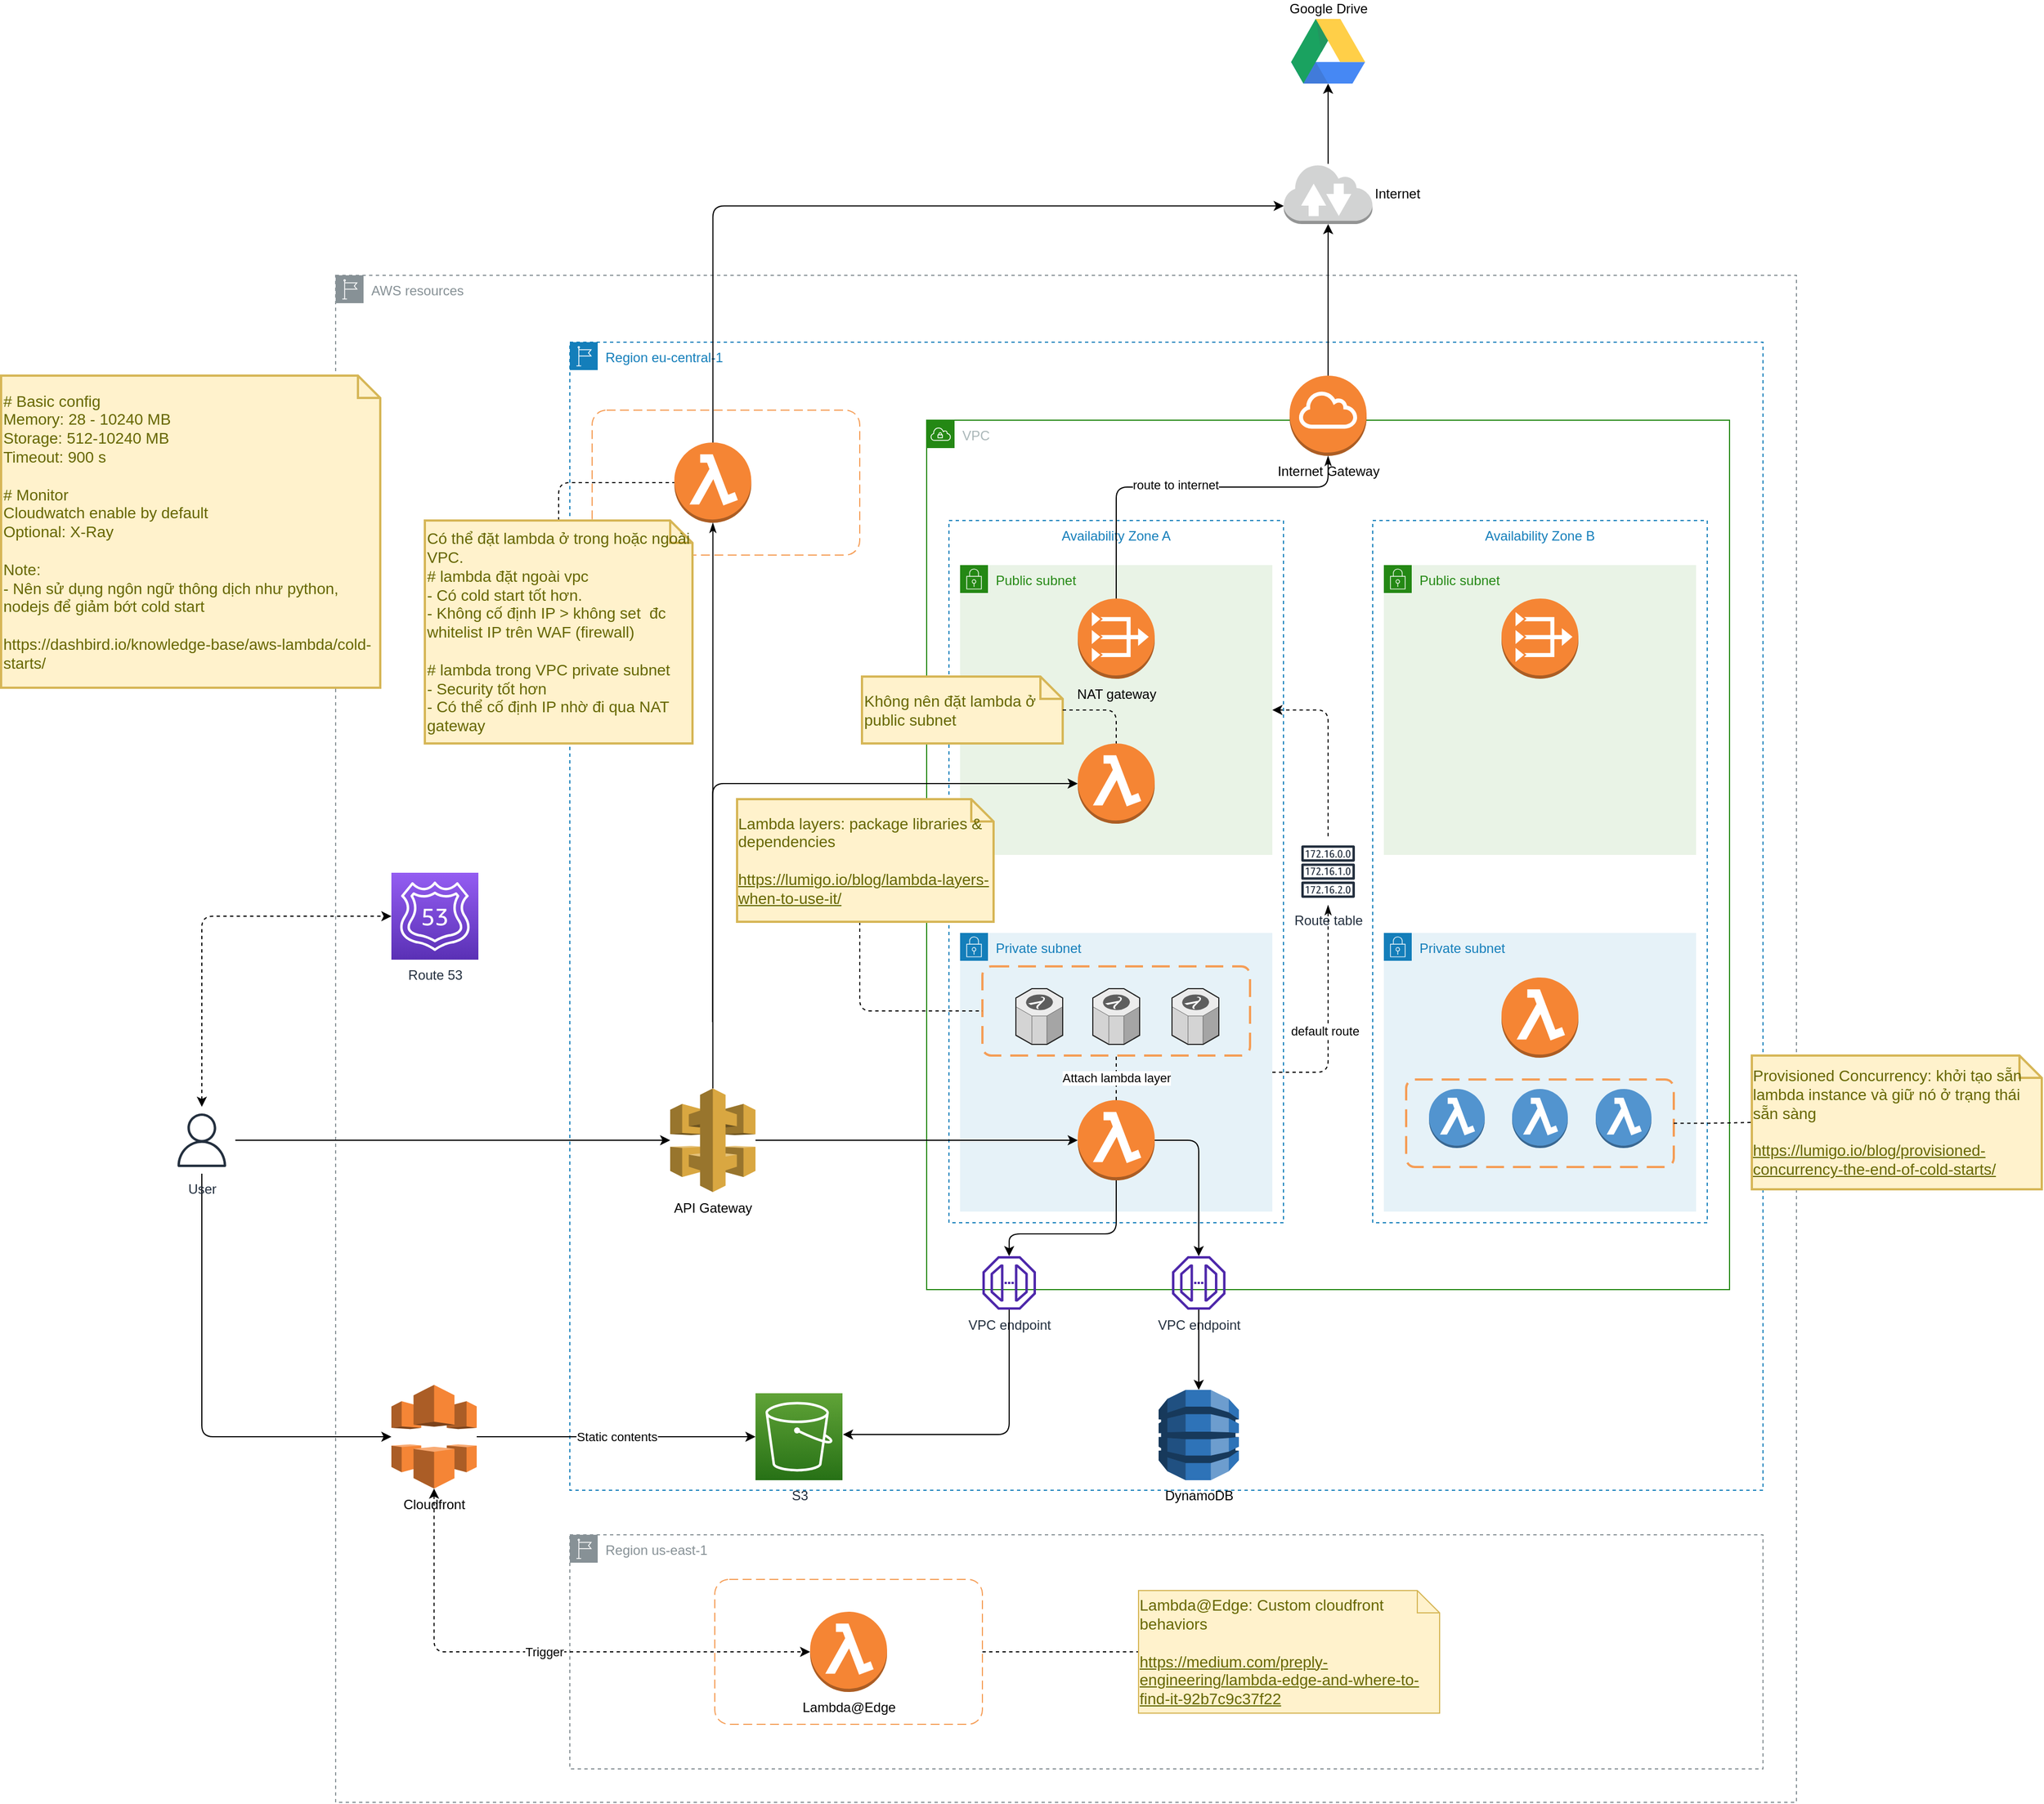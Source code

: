 <mxfile version="17.4.5" type="device"><diagram id="kgpKYQtTHZ0yAKxKKP6v" name="Page-1"><mxGraphModel dx="1630" dy="2204" grid="1" gridSize="10" guides="1" tooltips="1" connect="1" arrows="1" fold="1" page="1" pageScale="1" pageWidth="850" pageHeight="1100" background="none" math="0" shadow="0"><root><mxCell id="0"/><mxCell id="1" parent="0"/><mxCell id="_3jlQedRrcuWUBgATbfR-269" value="AWS resources" style="sketch=0;outlineConnect=0;gradientColor=none;html=1;whiteSpace=wrap;fontSize=12;fontStyle=0;shape=mxgraph.aws4.group;grIcon=mxgraph.aws4.group_region;strokeColor=#879196;fillColor=none;verticalAlign=top;align=left;spacingLeft=30;fontColor=#879196;dashed=1;" parent="1" vertex="1"><mxGeometry x="-410" y="-210" width="1310" height="1370" as="geometry"/></mxCell><mxCell id="_3jlQedRrcuWUBgATbfR-1" value="Region eu-central-1" style="points=[[0,0],[0.25,0],[0.5,0],[0.75,0],[1,0],[1,0.25],[1,0.5],[1,0.75],[1,1],[0.75,1],[0.5,1],[0.25,1],[0,1],[0,0.75],[0,0.5],[0,0.25]];outlineConnect=0;gradientColor=none;html=1;whiteSpace=wrap;fontSize=12;fontStyle=0;container=1;pointerEvents=0;collapsible=0;recursiveResize=0;shape=mxgraph.aws4.group;grIcon=mxgraph.aws4.group_region;strokeColor=#147EBA;fillColor=none;verticalAlign=top;align=left;spacingLeft=30;fontColor=#147EBA;dashed=1;strokeWidth=1;" parent="1" vertex="1"><mxGeometry x="-200" y="-150" width="1070" height="1030" as="geometry"/></mxCell><mxCell id="_3jlQedRrcuWUBgATbfR-2" value="VPC" style="points=[[0,0],[0.25,0],[0.5,0],[0.75,0],[1,0],[1,0.25],[1,0.5],[1,0.75],[1,1],[0.75,1],[0.5,1],[0.25,1],[0,1],[0,0.75],[0,0.5],[0,0.25]];outlineConnect=0;gradientColor=none;html=1;whiteSpace=wrap;fontSize=12;fontStyle=0;container=1;pointerEvents=0;collapsible=0;recursiveResize=0;shape=mxgraph.aws4.group;grIcon=mxgraph.aws4.group_vpc;strokeColor=#248814;fillColor=none;verticalAlign=top;align=left;spacingLeft=30;fontColor=#AAB7B8;dashed=0;strokeWidth=1;" parent="_3jlQedRrcuWUBgATbfR-1" vertex="1"><mxGeometry x="320" y="70" width="720" height="780" as="geometry"/></mxCell><mxCell id="_3jlQedRrcuWUBgATbfR-11" value="Availability Zone A" style="fillColor=none;strokeColor=#147EBA;dashed=1;verticalAlign=top;fontStyle=0;fontColor=#147EBA;strokeWidth=1;" parent="_3jlQedRrcuWUBgATbfR-2" vertex="1"><mxGeometry x="20" y="90" width="300" height="630" as="geometry"/></mxCell><mxCell id="_3jlQedRrcuWUBgATbfR-9" value="Private subnet" style="points=[[0,0],[0.25,0],[0.5,0],[0.75,0],[1,0],[1,0.25],[1,0.5],[1,0.75],[1,1],[0.75,1],[0.5,1],[0.25,1],[0,1],[0,0.75],[0,0.5],[0,0.25]];outlineConnect=0;gradientColor=none;html=1;whiteSpace=wrap;fontSize=12;fontStyle=0;container=1;pointerEvents=0;collapsible=0;recursiveResize=0;shape=mxgraph.aws4.group;grIcon=mxgraph.aws4.group_security_group;grStroke=0;strokeColor=#147EBA;fillColor=#E6F2F8;verticalAlign=top;align=left;spacingLeft=30;fontColor=#147EBA;dashed=0;strokeWidth=2;" parent="_3jlQedRrcuWUBgATbfR-2" vertex="1"><mxGeometry x="30" y="460" width="280" height="250" as="geometry"/></mxCell><mxCell id="_3jlQedRrcuWUBgATbfR-116" value="" style="verticalLabelPosition=bottom;html=1;verticalAlign=top;strokeWidth=1;align=center;outlineConnect=0;dashed=0;outlineConnect=0;shape=mxgraph.aws3d.lambda;fillColor=#ECECEC;strokeColor=#5E5E5E;aspect=fixed;" parent="_3jlQedRrcuWUBgATbfR-9" vertex="1"><mxGeometry x="50" y="50" width="42.01" height="50" as="geometry"/></mxCell><mxCell id="_3jlQedRrcuWUBgATbfR-151" value="" style="verticalLabelPosition=bottom;html=1;verticalAlign=top;strokeWidth=1;align=center;outlineConnect=0;dashed=0;outlineConnect=0;shape=mxgraph.aws3d.lambda;fillColor=#ECECEC;strokeColor=#5E5E5E;aspect=fixed;" parent="_3jlQedRrcuWUBgATbfR-9" vertex="1"><mxGeometry x="119" y="50" width="42.01" height="50" as="geometry"/></mxCell><mxCell id="_3jlQedRrcuWUBgATbfR-153" value="" style="verticalLabelPosition=bottom;html=1;verticalAlign=top;strokeWidth=1;align=center;outlineConnect=0;dashed=0;outlineConnect=0;shape=mxgraph.aws3d.lambda;fillColor=#ECECEC;strokeColor=#5E5E5E;aspect=fixed;" parent="_3jlQedRrcuWUBgATbfR-9" vertex="1"><mxGeometry x="190" y="50" width="42.01" height="50" as="geometry"/></mxCell><mxCell id="_3jlQedRrcuWUBgATbfR-107" style="edgeStyle=orthogonalEdgeStyle;rounded=1;sketch=0;orthogonalLoop=1;jettySize=auto;html=1;shadow=0;startArrow=none;startFill=0;endArrow=classicThin;endFill=1;strokeColor=default;elbow=vertical;dashed=1;" parent="_3jlQedRrcuWUBgATbfR-2" source="_3jlQedRrcuWUBgATbfR-9" target="_3jlQedRrcuWUBgATbfR-106" edge="1"><mxGeometry relative="1" as="geometry"/></mxCell><mxCell id="_3jlQedRrcuWUBgATbfR-111" value="default route" style="edgeLabel;html=1;align=center;verticalAlign=middle;resizable=0;points=[];" parent="_3jlQedRrcuWUBgATbfR-107" vertex="1" connectable="0"><mxGeometry x="-0.128" y="3" relative="1" as="geometry"><mxPoint as="offset"/></mxGeometry></mxCell><mxCell id="_3jlQedRrcuWUBgATbfR-112" style="edgeStyle=orthogonalEdgeStyle;rounded=1;sketch=0;orthogonalLoop=1;jettySize=auto;html=1;shadow=0;startArrow=classic;startFill=1;endArrow=none;endFill=0;strokeColor=default;elbow=vertical;dashed=1;" parent="_3jlQedRrcuWUBgATbfR-2" source="_3jlQedRrcuWUBgATbfR-10" target="_3jlQedRrcuWUBgATbfR-106" edge="1"><mxGeometry relative="1" as="geometry"><Array as="points"><mxPoint x="360" y="260"/></Array></mxGeometry></mxCell><mxCell id="_3jlQedRrcuWUBgATbfR-10" value="Public subnet" style="points=[[0,0],[0.25,0],[0.5,0],[0.75,0],[1,0],[1,0.25],[1,0.5],[1,0.75],[1,1],[0.75,1],[0.5,1],[0.25,1],[0,1],[0,0.75],[0,0.5],[0,0.25]];outlineConnect=0;gradientColor=none;html=1;whiteSpace=wrap;fontSize=12;fontStyle=0;container=1;pointerEvents=0;collapsible=0;recursiveResize=0;shape=mxgraph.aws4.group;grIcon=mxgraph.aws4.group_security_group;grStroke=0;strokeColor=#248814;fillColor=#E9F3E6;verticalAlign=top;align=left;spacingLeft=30;fontColor=#248814;dashed=0;strokeWidth=2;" parent="_3jlQedRrcuWUBgATbfR-2" vertex="1"><mxGeometry x="30" y="130" width="280" height="260" as="geometry"/></mxCell><mxCell id="_3jlQedRrcuWUBgATbfR-15" value="NAT gateway" style="outlineConnect=0;dashed=0;verticalLabelPosition=bottom;verticalAlign=top;align=center;html=1;shape=mxgraph.aws3.vpc_nat_gateway;fillColor=#F58534;gradientColor=none;strokeWidth=2;" parent="_3jlQedRrcuWUBgATbfR-10" vertex="1"><mxGeometry x="105.5" y="30" width="69" height="72" as="geometry"/></mxCell><mxCell id="_3jlQedRrcuWUBgATbfR-271" value="&lt;div&gt;Không nên đặt lambda ở public subnet&lt;/div&gt;" style="shape=note;strokeWidth=2;fontSize=14;size=20;whiteSpace=wrap;html=1;fillColor=#fff2cc;strokeColor=#d6b656;fontColor=#666600;align=left;" parent="_3jlQedRrcuWUBgATbfR-10" vertex="1"><mxGeometry x="-87.99" y="100" width="180" height="60" as="geometry"/></mxCell><mxCell id="_3jlQedRrcuWUBgATbfR-20" value="Availability Zone B" style="fillColor=none;strokeColor=#147EBA;dashed=1;verticalAlign=top;fontStyle=0;fontColor=#147EBA;strokeWidth=1;" parent="_3jlQedRrcuWUBgATbfR-2" vertex="1"><mxGeometry x="400" y="90" width="300" height="630" as="geometry"/></mxCell><mxCell id="_3jlQedRrcuWUBgATbfR-21" value="Private subnet" style="points=[[0,0],[0.25,0],[0.5,0],[0.75,0],[1,0],[1,0.25],[1,0.5],[1,0.75],[1,1],[0.75,1],[0.5,1],[0.25,1],[0,1],[0,0.75],[0,0.5],[0,0.25]];outlineConnect=0;gradientColor=none;html=1;whiteSpace=wrap;fontSize=12;fontStyle=0;container=1;pointerEvents=0;collapsible=0;recursiveResize=0;shape=mxgraph.aws4.group;grIcon=mxgraph.aws4.group_security_group;grStroke=0;strokeColor=#147EBA;fillColor=#E6F2F8;verticalAlign=top;align=left;spacingLeft=30;fontColor=#147EBA;dashed=0;strokeWidth=2;" parent="_3jlQedRrcuWUBgATbfR-2" vertex="1"><mxGeometry x="410" y="460" width="280" height="250" as="geometry"/></mxCell><mxCell id="_3jlQedRrcuWUBgATbfR-66" value="" style="rounded=1;arcSize=10;dashed=1;strokeColor=#F59D56;fillColor=none;gradientColor=none;dashPattern=8 4;strokeWidth=2;labelPosition=center;verticalLabelPosition=bottom;align=center;verticalAlign=top;" parent="_3jlQedRrcuWUBgATbfR-21" vertex="1"><mxGeometry x="20" y="131.5" width="240" height="78.5" as="geometry"/></mxCell><mxCell id="_3jlQedRrcuWUBgATbfR-47" value="" style="outlineConnect=0;dashed=0;verticalLabelPosition=bottom;verticalAlign=top;align=center;html=1;shape=mxgraph.aws3.lambda_function;fillColor=#5294CF;gradientColor=none;strokeWidth=2;" parent="_3jlQedRrcuWUBgATbfR-21" vertex="1"><mxGeometry x="40.5" y="140" width="50" height="53" as="geometry"/></mxCell><mxCell id="_3jlQedRrcuWUBgATbfR-46" value="" style="outlineConnect=0;dashed=0;verticalLabelPosition=bottom;verticalAlign=top;align=center;html=1;shape=mxgraph.aws3.lambda_function;fillColor=#5294CF;gradientColor=none;strokeWidth=2;" parent="_3jlQedRrcuWUBgATbfR-21" vertex="1"><mxGeometry x="115" y="140" width="50" height="53" as="geometry"/></mxCell><mxCell id="_3jlQedRrcuWUBgATbfR-30" value="" style="outlineConnect=0;dashed=0;verticalLabelPosition=bottom;verticalAlign=top;align=center;html=1;shape=mxgraph.aws3.lambda_function;fillColor=#F58534;gradientColor=none;strokeWidth=2;" parent="_3jlQedRrcuWUBgATbfR-21" vertex="1"><mxGeometry x="105.5" y="40" width="69" height="72" as="geometry"/></mxCell><mxCell id="_3jlQedRrcuWUBgATbfR-22" value="Public subnet" style="points=[[0,0],[0.25,0],[0.5,0],[0.75,0],[1,0],[1,0.25],[1,0.5],[1,0.75],[1,1],[0.75,1],[0.5,1],[0.25,1],[0,1],[0,0.75],[0,0.5],[0,0.25]];outlineConnect=0;gradientColor=none;html=1;whiteSpace=wrap;fontSize=12;fontStyle=0;container=1;pointerEvents=0;collapsible=0;recursiveResize=0;shape=mxgraph.aws4.group;grIcon=mxgraph.aws4.group_security_group;grStroke=0;strokeColor=#248814;fillColor=#E9F3E6;verticalAlign=top;align=left;spacingLeft=30;fontColor=#248814;dashed=0;strokeWidth=2;" parent="_3jlQedRrcuWUBgATbfR-2" vertex="1"><mxGeometry x="410" y="130" width="280" height="260" as="geometry"/></mxCell><mxCell id="_3jlQedRrcuWUBgATbfR-23" value="" style="outlineConnect=0;dashed=0;verticalLabelPosition=bottom;verticalAlign=top;align=center;html=1;shape=mxgraph.aws3.vpc_nat_gateway;fillColor=#F58534;gradientColor=none;strokeWidth=2;" parent="_3jlQedRrcuWUBgATbfR-22" vertex="1"><mxGeometry x="105.5" y="30" width="69" height="72" as="geometry"/></mxCell><mxCell id="_3jlQedRrcuWUBgATbfR-48" value="" style="outlineConnect=0;dashed=0;verticalLabelPosition=bottom;verticalAlign=top;align=center;html=1;shape=mxgraph.aws3.lambda_function;fillColor=#5294CF;gradientColor=none;strokeWidth=2;" parent="_3jlQedRrcuWUBgATbfR-2" vertex="1"><mxGeometry x="600" y="600" width="50" height="53" as="geometry"/></mxCell><mxCell id="_3jlQedRrcuWUBgATbfR-62" value="" style="outlineConnect=0;dashed=0;verticalLabelPosition=bottom;verticalAlign=top;align=center;html=1;shape=mxgraph.aws3.lambda_function;fillColor=#F58534;gradientColor=none;strokeWidth=2;" parent="_3jlQedRrcuWUBgATbfR-2" vertex="1"><mxGeometry x="135.5" y="290" width="69" height="72" as="geometry"/></mxCell><mxCell id="_3jlQedRrcuWUBgATbfR-106" value="Route table" style="sketch=0;outlineConnect=0;fontColor=#232F3E;gradientColor=none;strokeColor=#232F3E;fillColor=#ffffff;dashed=0;verticalLabelPosition=bottom;verticalAlign=top;align=center;html=1;fontSize=12;fontStyle=0;aspect=fixed;shape=mxgraph.aws4.resourceIcon;resIcon=mxgraph.aws4.route_table;" parent="_3jlQedRrcuWUBgATbfR-2" vertex="1"><mxGeometry x="330" y="375" width="60" height="60" as="geometry"/></mxCell><mxCell id="_3jlQedRrcuWUBgATbfR-158" value="VPC endpoint" style="sketch=0;outlineConnect=0;fontColor=#232F3E;gradientColor=none;fillColor=#4D27AA;strokeColor=none;dashed=0;verticalLabelPosition=bottom;verticalAlign=top;align=center;html=1;fontSize=12;fontStyle=0;aspect=fixed;pointerEvents=1;shape=mxgraph.aws4.endpoint;" parent="_3jlQedRrcuWUBgATbfR-2" vertex="1"><mxGeometry x="50" y="750" width="48" height="48" as="geometry"/></mxCell><mxCell id="_3jlQedRrcuWUBgATbfR-201" value="VPC endpoint" style="sketch=0;outlineConnect=0;fontColor=#232F3E;gradientColor=none;fillColor=#4D27AA;strokeColor=none;dashed=0;verticalLabelPosition=bottom;verticalAlign=top;align=center;html=1;fontSize=12;fontStyle=0;aspect=fixed;pointerEvents=1;shape=mxgraph.aws4.endpoint;" parent="_3jlQedRrcuWUBgATbfR-2" vertex="1"><mxGeometry x="220" y="750" width="48" height="48" as="geometry"/></mxCell><mxCell id="_3jlQedRrcuWUBgATbfR-205" style="edgeStyle=orthogonalEdgeStyle;rounded=1;sketch=0;orthogonalLoop=1;jettySize=auto;html=1;shadow=0;startArrow=none;startFill=0;endArrow=classic;endFill=1;strokeColor=default;elbow=vertical;" parent="_3jlQedRrcuWUBgATbfR-2" source="_3jlQedRrcuWUBgATbfR-24" target="_3jlQedRrcuWUBgATbfR-158" edge="1"><mxGeometry relative="1" as="geometry"><Array as="points"><mxPoint x="170" y="730"/><mxPoint x="74" y="730"/></Array></mxGeometry></mxCell><mxCell id="_3jlQedRrcuWUBgATbfR-206" style="edgeStyle=orthogonalEdgeStyle;rounded=1;sketch=0;orthogonalLoop=1;jettySize=auto;html=1;shadow=0;startArrow=none;startFill=0;endArrow=classic;endFill=1;strokeColor=default;elbow=vertical;" parent="_3jlQedRrcuWUBgATbfR-2" source="_3jlQedRrcuWUBgATbfR-24" target="_3jlQedRrcuWUBgATbfR-201" edge="1"><mxGeometry relative="1" as="geometry"/></mxCell><mxCell id="_3jlQedRrcuWUBgATbfR-207" value="Attach lambda layer" style="edgeStyle=orthogonalEdgeStyle;rounded=1;sketch=0;orthogonalLoop=1;jettySize=auto;html=1;entryX=0.5;entryY=1;entryDx=0;entryDy=0;shadow=0;startArrow=none;startFill=0;endArrow=none;endFill=0;strokeColor=default;elbow=vertical;dashed=1;" parent="_3jlQedRrcuWUBgATbfR-2" source="_3jlQedRrcuWUBgATbfR-24" target="_3jlQedRrcuWUBgATbfR-93" edge="1"><mxGeometry relative="1" as="geometry"/></mxCell><mxCell id="_3jlQedRrcuWUBgATbfR-24" value="" style="outlineConnect=0;dashed=0;verticalLabelPosition=bottom;verticalAlign=top;align=center;html=1;shape=mxgraph.aws3.lambda_function;fillColor=#F58534;gradientColor=none;strokeWidth=2;" parent="_3jlQedRrcuWUBgATbfR-2" vertex="1"><mxGeometry x="135.5" y="610" width="69" height="72" as="geometry"/></mxCell><mxCell id="_3jlQedRrcuWUBgATbfR-93" value="" style="rounded=1;arcSize=10;dashed=1;strokeColor=#F59D56;fillColor=none;gradientColor=none;dashPattern=8 4;strokeWidth=2;" parent="_3jlQedRrcuWUBgATbfR-2" vertex="1"><mxGeometry x="50" y="490" width="240" height="80" as="geometry"/></mxCell><mxCell id="_3jlQedRrcuWUBgATbfR-272" style="edgeStyle=orthogonalEdgeStyle;rounded=1;sketch=0;orthogonalLoop=1;jettySize=auto;html=1;shadow=0;dashed=1;startArrow=none;startFill=0;endArrow=none;endFill=0;strokeColor=default;strokeWidth=1;elbow=vertical;" parent="_3jlQedRrcuWUBgATbfR-2" source="_3jlQedRrcuWUBgATbfR-271" target="_3jlQedRrcuWUBgATbfR-62" edge="1"><mxGeometry relative="1" as="geometry"><Array as="points"><mxPoint x="170" y="260"/></Array></mxGeometry></mxCell><mxCell id="_3jlQedRrcuWUBgATbfR-94" style="edgeStyle=orthogonalEdgeStyle;rounded=1;sketch=0;orthogonalLoop=1;jettySize=auto;html=1;shadow=0;startArrow=none;startFill=0;endArrow=classicThin;endFill=1;strokeColor=default;elbow=vertical;" parent="_3jlQedRrcuWUBgATbfR-1" source="_3jlQedRrcuWUBgATbfR-49" target="_3jlQedRrcuWUBgATbfR-59" edge="1"><mxGeometry relative="1" as="geometry"/></mxCell><mxCell id="_3jlQedRrcuWUBgATbfR-49" value="API Gateway" style="outlineConnect=0;dashed=0;verticalLabelPosition=bottom;verticalAlign=top;align=center;html=1;shape=mxgraph.aws3.api_gateway;fillColor=#D9A741;gradientColor=none;strokeWidth=2;" parent="_3jlQedRrcuWUBgATbfR-1" vertex="1"><mxGeometry x="90" y="669.5" width="76.5" height="93" as="geometry"/></mxCell><mxCell id="_3jlQedRrcuWUBgATbfR-58" value="" style="rounded=1;arcSize=10;dashed=1;strokeColor=#F59D56;fillColor=none;gradientColor=none;dashPattern=8 4;strokeWidth=1;" parent="_3jlQedRrcuWUBgATbfR-1" vertex="1"><mxGeometry x="20" y="61" width="240" height="130" as="geometry"/></mxCell><mxCell id="_3jlQedRrcuWUBgATbfR-59" value="" style="outlineConnect=0;dashed=0;verticalLabelPosition=bottom;verticalAlign=top;align=center;html=1;shape=mxgraph.aws3.lambda_function;fillColor=#F58534;gradientColor=none;strokeWidth=2;" parent="_3jlQedRrcuWUBgATbfR-1" vertex="1"><mxGeometry x="93.75" y="90" width="69" height="72" as="geometry"/></mxCell><mxCell id="_3jlQedRrcuWUBgATbfR-70" value="&lt;div style=&quot;text-align: left&quot;&gt;&lt;span&gt;Provisioned Concurrency: khởi tạo sẵn lambda instance và giữ nó ở trạng thái sẵn sàng&amp;nbsp;&lt;/span&gt;&lt;/div&gt;&lt;div style=&quot;text-align: left&quot;&gt;&lt;span&gt;&lt;br&gt;&lt;/span&gt;&lt;/div&gt;&lt;u&gt;&lt;div style=&quot;text-align: left&quot;&gt;https://lumigo.io/blog/provisioned-concurrency-the-end-of-cold-starts/&lt;br&gt;&lt;/div&gt;&lt;/u&gt;" style="shape=note;strokeWidth=2;fontSize=14;size=20;whiteSpace=wrap;html=1;fillColor=#fff2cc;strokeColor=#d6b656;fontColor=#666600;" parent="_3jlQedRrcuWUBgATbfR-1" vertex="1"><mxGeometry x="1060" y="640" width="260" height="120" as="geometry"/></mxCell><mxCell id="_3jlQedRrcuWUBgATbfR-71" style="edgeStyle=orthogonalEdgeStyle;rounded=1;sketch=0;orthogonalLoop=1;jettySize=auto;html=1;entryX=0;entryY=0.5;entryDx=0;entryDy=0;entryPerimeter=0;shadow=0;strokeColor=default;elbow=vertical;dashed=1;endArrow=none;endFill=0;" parent="_3jlQedRrcuWUBgATbfR-1" source="_3jlQedRrcuWUBgATbfR-66" target="_3jlQedRrcuWUBgATbfR-70" edge="1"><mxGeometry relative="1" as="geometry"/></mxCell><mxCell id="_3jlQedRrcuWUBgATbfR-73" style="edgeStyle=orthogonalEdgeStyle;rounded=1;sketch=0;orthogonalLoop=1;jettySize=auto;html=1;shadow=0;endArrow=classic;endFill=1;strokeColor=default;elbow=vertical;entryX=0;entryY=0.5;entryDx=0;entryDy=0;entryPerimeter=0;" parent="_3jlQedRrcuWUBgATbfR-1" target="_3jlQedRrcuWUBgATbfR-62" edge="1"><mxGeometry relative="1" as="geometry"><Array as="points"><mxPoint x="128" y="396"/></Array><mxPoint x="128" y="610" as="sourcePoint"/><mxPoint x="450" y="396" as="targetPoint"/></mxGeometry></mxCell><mxCell id="_3jlQedRrcuWUBgATbfR-65" style="edgeStyle=orthogonalEdgeStyle;rounded=1;sketch=0;orthogonalLoop=1;jettySize=auto;html=1;shadow=0;strokeColor=default;elbow=vertical;entryX=0;entryY=0.5;entryDx=0;entryDy=0;entryPerimeter=0;" parent="_3jlQedRrcuWUBgATbfR-1" source="_3jlQedRrcuWUBgATbfR-49" target="_3jlQedRrcuWUBgATbfR-24" edge="1"><mxGeometry relative="1" as="geometry"><mxPoint x="370" y="658.059" as="targetPoint"/><Array as="points"/></mxGeometry></mxCell><mxCell id="_3jlQedRrcuWUBgATbfR-86" style="edgeStyle=orthogonalEdgeStyle;rounded=1;sketch=0;orthogonalLoop=1;jettySize=auto;html=1;shadow=0;startArrow=none;startFill=0;endArrow=classicThin;endFill=1;strokeColor=default;elbow=vertical;" parent="_3jlQedRrcuWUBgATbfR-1" source="_3jlQedRrcuWUBgATbfR-15" edge="1"><mxGeometry relative="1" as="geometry"><mxPoint x="680" y="102" as="targetPoint"/><Array as="points"><mxPoint x="490" y="130"/><mxPoint x="680" y="130"/></Array></mxGeometry></mxCell><mxCell id="_3jlQedRrcuWUBgATbfR-96" value="route to internet" style="edgeLabel;html=1;align=center;verticalAlign=middle;resizable=0;points=[];" parent="_3jlQedRrcuWUBgATbfR-86" vertex="1" connectable="0"><mxGeometry x="-0.039" y="2" relative="1" as="geometry"><mxPoint as="offset"/></mxGeometry></mxCell><mxCell id="_3jlQedRrcuWUBgATbfR-14" value="Internet Gateway" style="outlineConnect=0;dashed=0;verticalLabelPosition=bottom;verticalAlign=top;align=center;html=1;shape=mxgraph.aws3.internet_gateway;fillColor=#F58534;gradientColor=none;strokeWidth=2;" parent="_3jlQedRrcuWUBgATbfR-1" vertex="1"><mxGeometry x="645.5" y="30" width="69" height="72" as="geometry"/></mxCell><mxCell id="_3jlQedRrcuWUBgATbfR-156" style="edgeStyle=orthogonalEdgeStyle;rounded=1;sketch=0;orthogonalLoop=1;jettySize=auto;html=1;entryX=0;entryY=0.5;entryDx=0;entryDy=0;shadow=0;startArrow=none;startFill=0;endArrow=none;endFill=0;strokeColor=default;elbow=vertical;dashed=1;" parent="_3jlQedRrcuWUBgATbfR-1" source="_3jlQedRrcuWUBgATbfR-154" target="_3jlQedRrcuWUBgATbfR-93" edge="1"><mxGeometry relative="1" as="geometry"><Array as="points"><mxPoint x="260" y="600"/></Array></mxGeometry></mxCell><mxCell id="_3jlQedRrcuWUBgATbfR-154" value="&lt;div style=&quot;text-align: left&quot;&gt;&lt;span&gt;Lambda layers:&amp;nbsp;package libraries &amp;amp; dependencies&lt;/span&gt;&lt;br&gt;&lt;/div&gt;&lt;div style=&quot;text-align: left&quot;&gt;&lt;br&gt;&lt;/div&gt;&lt;u&gt;&lt;div style=&quot;text-align: left&quot;&gt;https://lumigo.io/blog/lambda-layers-when-to-use-it/&lt;br&gt;&lt;/div&gt;&lt;/u&gt;" style="shape=note;strokeWidth=2;fontSize=14;size=20;whiteSpace=wrap;html=1;fillColor=#fff2cc;strokeColor=#d6b656;fontColor=#666600;" parent="_3jlQedRrcuWUBgATbfR-1" vertex="1"><mxGeometry x="150" y="410" width="230" height="110" as="geometry"/></mxCell><mxCell id="_3jlQedRrcuWUBgATbfR-155" value="S3" style="sketch=0;points=[[0,0,0],[0.25,0,0],[0.5,0,0],[0.75,0,0],[1,0,0],[0,1,0],[0.25,1,0],[0.5,1,0],[0.75,1,0],[1,1,0],[0,0.25,0],[0,0.5,0],[0,0.75,0],[1,0.25,0],[1,0.5,0],[1,0.75,0]];outlineConnect=0;fontColor=#232F3E;gradientColor=#60A337;gradientDirection=north;fillColor=#277116;strokeColor=#ffffff;dashed=0;verticalLabelPosition=bottom;verticalAlign=top;align=center;html=1;fontSize=12;fontStyle=0;aspect=fixed;shape=mxgraph.aws4.resourceIcon;resIcon=mxgraph.aws4.s3;" parent="_3jlQedRrcuWUBgATbfR-1" vertex="1"><mxGeometry x="166.5" y="943" width="78" height="78" as="geometry"/></mxCell><mxCell id="_3jlQedRrcuWUBgATbfR-157" value="DynamoDB" style="outlineConnect=0;dashed=0;verticalLabelPosition=bottom;verticalAlign=top;align=center;html=1;shape=mxgraph.aws3.dynamo_db;fillColor=#2E73B8;gradientColor=none;" parent="_3jlQedRrcuWUBgATbfR-1" vertex="1"><mxGeometry x="528" y="940" width="72" height="81" as="geometry"/></mxCell><mxCell id="_3jlQedRrcuWUBgATbfR-202" style="edgeStyle=orthogonalEdgeStyle;rounded=1;sketch=0;orthogonalLoop=1;jettySize=auto;html=1;shadow=0;startArrow=none;startFill=0;endArrow=classic;endFill=1;strokeColor=default;elbow=vertical;" parent="_3jlQedRrcuWUBgATbfR-1" source="_3jlQedRrcuWUBgATbfR-201" target="_3jlQedRrcuWUBgATbfR-157" edge="1"><mxGeometry relative="1" as="geometry"/></mxCell><mxCell id="_3jlQedRrcuWUBgATbfR-204" style="edgeStyle=orthogonalEdgeStyle;rounded=1;sketch=0;orthogonalLoop=1;jettySize=auto;html=1;shadow=0;startArrow=none;startFill=0;endArrow=classic;endFill=1;strokeColor=default;elbow=vertical;" parent="_3jlQedRrcuWUBgATbfR-1" source="_3jlQedRrcuWUBgATbfR-158" edge="1"><mxGeometry relative="1" as="geometry"><Array as="points"><mxPoint x="394" y="980"/><mxPoint x="245" y="980"/></Array><mxPoint x="245" y="980" as="targetPoint"/></mxGeometry></mxCell><mxCell id="_3jlQedRrcuWUBgATbfR-81" style="edgeStyle=orthogonalEdgeStyle;rounded=1;sketch=0;orthogonalLoop=1;jettySize=auto;html=1;shadow=0;endArrow=classic;endFill=1;strokeColor=default;elbow=vertical;" parent="1" source="_3jlQedRrcuWUBgATbfR-79" target="_3jlQedRrcuWUBgATbfR-49" edge="1"><mxGeometry relative="1" as="geometry"/></mxCell><mxCell id="_3jlQedRrcuWUBgATbfR-266" style="edgeStyle=orthogonalEdgeStyle;rounded=1;sketch=0;orthogonalLoop=1;jettySize=auto;html=1;entryX=0;entryY=0.5;entryDx=0;entryDy=0;entryPerimeter=0;shadow=0;startArrow=none;startFill=0;endArrow=classic;endFill=1;strokeColor=default;strokeWidth=1;elbow=vertical;" parent="1" source="_3jlQedRrcuWUBgATbfR-79" target="_3jlQedRrcuWUBgATbfR-260" edge="1"><mxGeometry relative="1" as="geometry"><Array as="points"><mxPoint x="-530" y="832"/></Array></mxGeometry></mxCell><mxCell id="_3jlQedRrcuWUBgATbfR-267" style="edgeStyle=orthogonalEdgeStyle;rounded=1;sketch=0;orthogonalLoop=1;jettySize=auto;html=1;entryX=0;entryY=0.5;entryDx=0;entryDy=0;entryPerimeter=0;shadow=0;dashed=1;startArrow=classic;startFill=1;endArrow=classic;endFill=1;strokeColor=default;strokeWidth=1;elbow=vertical;" parent="1" source="_3jlQedRrcuWUBgATbfR-79" target="_3jlQedRrcuWUBgATbfR-80" edge="1"><mxGeometry relative="1" as="geometry"><Array as="points"><mxPoint x="-530" y="365"/></Array></mxGeometry></mxCell><mxCell id="_3jlQedRrcuWUBgATbfR-79" value="User" style="sketch=0;outlineConnect=0;fontColor=#232F3E;gradientColor=none;strokeColor=#232F3E;fillColor=#ffffff;dashed=0;verticalLabelPosition=bottom;verticalAlign=top;align=center;html=1;fontSize=12;fontStyle=0;aspect=fixed;shape=mxgraph.aws4.resourceIcon;resIcon=mxgraph.aws4.user;" parent="1" vertex="1"><mxGeometry x="-560" y="536" width="60" height="60" as="geometry"/></mxCell><mxCell id="_3jlQedRrcuWUBgATbfR-80" value="Route 53" style="sketch=0;points=[[0,0,0],[0.25,0,0],[0.5,0,0],[0.75,0,0],[1,0,0],[0,1,0],[0.25,1,0],[0.5,1,0],[0.75,1,0],[1,1,0],[0,0.25,0],[0,0.5,0],[0,0.75,0],[1,0.25,0],[1,0.5,0],[1,0.75,0]];outlineConnect=0;fontColor=#232F3E;gradientColor=#945DF2;gradientDirection=north;fillColor=#5A30B5;strokeColor=#ffffff;dashed=0;verticalLabelPosition=bottom;verticalAlign=top;align=center;html=1;fontSize=12;fontStyle=0;aspect=fixed;shape=mxgraph.aws4.resourceIcon;resIcon=mxgraph.aws4.route_53;" parent="1" vertex="1"><mxGeometry x="-360" y="326" width="78" height="78" as="geometry"/></mxCell><mxCell id="_3jlQedRrcuWUBgATbfR-256" value="Region us-east-1" style="sketch=0;outlineConnect=0;gradientColor=none;html=1;whiteSpace=wrap;fontSize=12;fontStyle=0;shape=mxgraph.aws4.group;grIcon=mxgraph.aws4.group_region;strokeColor=#879196;fillColor=none;verticalAlign=top;align=left;spacingLeft=30;fontColor=#879196;dashed=1;strokeWidth=1;" parent="1" vertex="1"><mxGeometry x="-200" y="920" width="1070" height="210" as="geometry"/></mxCell><mxCell id="_3jlQedRrcuWUBgATbfR-262" style="edgeStyle=orthogonalEdgeStyle;rounded=1;sketch=0;orthogonalLoop=1;jettySize=auto;html=1;entryX=0;entryY=0.5;entryDx=0;entryDy=0;entryPerimeter=0;shadow=0;dashed=1;startArrow=none;startFill=0;endArrow=none;endFill=0;strokeColor=default;elbow=vertical;strokeWidth=1;" parent="1" source="_3jlQedRrcuWUBgATbfR-257" target="_3jlQedRrcuWUBgATbfR-261" edge="1"><mxGeometry relative="1" as="geometry"/></mxCell><mxCell id="_3jlQedRrcuWUBgATbfR-257" value="" style="rounded=1;arcSize=10;dashed=1;strokeColor=#F59D56;fillColor=none;gradientColor=none;dashPattern=8 4;strokeWidth=1;" parent="1" vertex="1"><mxGeometry x="-70" y="960" width="240" height="130" as="geometry"/></mxCell><mxCell id="_3jlQedRrcuWUBgATbfR-258" value="Lambda@Edge" style="outlineConnect=0;dashed=0;verticalLabelPosition=bottom;verticalAlign=top;align=center;html=1;shape=mxgraph.aws3.lambda_function;fillColor=#F58534;gradientColor=none;strokeWidth=1;" parent="1" vertex="1"><mxGeometry x="15.5" y="989" width="69" height="72" as="geometry"/></mxCell><mxCell id="_3jlQedRrcuWUBgATbfR-263" style="edgeStyle=orthogonalEdgeStyle;rounded=1;sketch=0;orthogonalLoop=1;jettySize=auto;html=1;entryX=0;entryY=0.5;entryDx=0;entryDy=0;entryPerimeter=0;shadow=0;startArrow=classic;startFill=1;endArrow=classic;endFill=1;strokeColor=default;elbow=vertical;dashed=1;" parent="1" source="_3jlQedRrcuWUBgATbfR-260" target="_3jlQedRrcuWUBgATbfR-258" edge="1"><mxGeometry relative="1" as="geometry"><Array as="points"><mxPoint x="-322" y="1025"/></Array></mxGeometry></mxCell><mxCell id="_3jlQedRrcuWUBgATbfR-264" value="Trigger" style="edgeLabel;html=1;align=center;verticalAlign=middle;resizable=0;points=[];" parent="_3jlQedRrcuWUBgATbfR-263" vertex="1" connectable="0"><mxGeometry x="0.012" relative="1" as="geometry"><mxPoint as="offset"/></mxGeometry></mxCell><mxCell id="_3jlQedRrcuWUBgATbfR-265" value="Static contents" style="edgeStyle=orthogonalEdgeStyle;rounded=1;sketch=0;orthogonalLoop=1;jettySize=auto;html=1;entryX=0;entryY=0.5;entryDx=0;entryDy=0;entryPerimeter=0;shadow=0;startArrow=none;startFill=0;endArrow=classic;endFill=1;strokeColor=default;strokeWidth=1;elbow=vertical;" parent="1" source="_3jlQedRrcuWUBgATbfR-260" target="_3jlQedRrcuWUBgATbfR-155" edge="1"><mxGeometry relative="1" as="geometry"/></mxCell><mxCell id="_3jlQedRrcuWUBgATbfR-260" value="Cloudfront" style="outlineConnect=0;dashed=0;verticalLabelPosition=bottom;verticalAlign=top;align=center;html=1;shape=mxgraph.aws3.cloudfront;fillColor=#F58536;gradientColor=none;" parent="1" vertex="1"><mxGeometry x="-360" y="785.5" width="76.5" height="93" as="geometry"/></mxCell><mxCell id="_3jlQedRrcuWUBgATbfR-261" value="&lt;div style=&quot;text-align: left&quot;&gt;&lt;span&gt;Lambda@Edge: Custom cloudfront behaviors&lt;/span&gt;&lt;br&gt;&lt;/div&gt;&lt;div style=&quot;text-align: left&quot;&gt;&lt;br&gt;&lt;/div&gt;&lt;u&gt;&lt;div style=&quot;text-align: left&quot;&gt;https://medium.com/preply-engineering/lambda-edge-and-where-to-find-it-92b7c9c37f22&lt;br&gt;&lt;/div&gt;&lt;/u&gt;" style="shape=note;strokeWidth=1;fontSize=14;size=20;whiteSpace=wrap;html=1;fillColor=#fff2cc;strokeColor=#d6b656;fontColor=#666600;" parent="1" vertex="1"><mxGeometry x="310" y="970" width="270" height="110" as="geometry"/></mxCell><mxCell id="_3jlQedRrcuWUBgATbfR-270" value="&lt;div&gt;&lt;span&gt;# Basic config&lt;/span&gt;&lt;br&gt;&lt;/div&gt;&lt;div&gt;&lt;/div&gt;Memory: 28 - 10240 MB&lt;br&gt;Storage: 512-10240 MB&lt;br&gt;Timeout: 900 s&lt;br&gt;&lt;br&gt;# Monitor&lt;br&gt;Cloudwatch enable by default&lt;br&gt;Optional: X-Ray&lt;br&gt;&lt;br&gt;&lt;div&gt;Note:&lt;br&gt;- Nên sử dụng ngôn ngữ thông dịch như python, nodejs để giảm bớt cold start&lt;/div&gt;&lt;div&gt;&lt;br&gt;&lt;/div&gt;&lt;div&gt;https://dashbird.io/knowledge-base/aws-lambda/cold-starts/&lt;/div&gt;" style="shape=note;strokeWidth=2;fontSize=14;size=20;whiteSpace=wrap;html=1;fillColor=#fff2cc;strokeColor=#d6b656;fontColor=#666600;align=left;" parent="1" vertex="1"><mxGeometry x="-710" y="-120" width="340" height="280" as="geometry"/></mxCell><mxCell id="_3jlQedRrcuWUBgATbfR-274" style="edgeStyle=orthogonalEdgeStyle;rounded=1;sketch=0;orthogonalLoop=1;jettySize=auto;html=1;entryX=0;entryY=0.5;entryDx=0;entryDy=0;entryPerimeter=0;shadow=0;dashed=1;startArrow=none;startFill=0;endArrow=none;endFill=0;strokeColor=default;strokeWidth=1;elbow=vertical;" parent="1" source="_3jlQedRrcuWUBgATbfR-273" target="_3jlQedRrcuWUBgATbfR-59" edge="1"><mxGeometry relative="1" as="geometry"/></mxCell><mxCell id="_3jlQedRrcuWUBgATbfR-273" value="&lt;div&gt;Có thể đặt lambda ở trong hoặc ngoài VPC.&lt;/div&gt;&lt;div&gt;# lambda đặt ngoài vpc&lt;/div&gt;&lt;div&gt;- Có cold start tốt hơn.&lt;/div&gt;&lt;div&gt;- Không cố định IP &amp;gt; không set&amp;nbsp; đc whitelist IP trên WAF (firewall)&lt;/div&gt;&lt;div&gt;&lt;br&gt;&lt;/div&gt;&lt;div&gt;# lambda trong VPC private subnet&lt;/div&gt;&lt;div&gt;- Security tốt hơn&lt;/div&gt;&lt;div&gt;- Có thể cố định IP nhờ đi qua NAT gateway&lt;/div&gt;" style="shape=note;strokeWidth=2;fontSize=14;size=20;whiteSpace=wrap;html=1;fillColor=#fff2cc;strokeColor=#d6b656;fontColor=#666600;align=left;" parent="1" vertex="1"><mxGeometry x="-330" y="10" width="240" height="200" as="geometry"/></mxCell><mxCell id="0GVZWGxSiQyhUnI6O8Ut-6" style="edgeStyle=orthogonalEdgeStyle;rounded=1;orthogonalLoop=1;jettySize=auto;html=1;" parent="1" source="0GVZWGxSiQyhUnI6O8Ut-1" target="0GVZWGxSiQyhUnI6O8Ut-5" edge="1"><mxGeometry relative="1" as="geometry"/></mxCell><mxCell id="0GVZWGxSiQyhUnI6O8Ut-1" value="Internet" style="outlineConnect=0;dashed=0;verticalLabelPosition=middle;verticalAlign=middle;align=left;html=1;shape=mxgraph.aws3.internet_2;fillColor=#D2D3D3;gradientColor=none;labelPosition=right;" parent="1" vertex="1"><mxGeometry x="440.25" y="-310" width="79.5" height="54" as="geometry"/></mxCell><mxCell id="0GVZWGxSiQyhUnI6O8Ut-2" style="edgeStyle=orthogonalEdgeStyle;rounded=0;orthogonalLoop=1;jettySize=auto;html=1;" parent="1" source="_3jlQedRrcuWUBgATbfR-14" target="0GVZWGxSiQyhUnI6O8Ut-1" edge="1"><mxGeometry relative="1" as="geometry"/></mxCell><mxCell id="0GVZWGxSiQyhUnI6O8Ut-5" value="Google Drive" style="dashed=0;outlineConnect=0;html=1;align=center;labelPosition=center;verticalLabelPosition=top;verticalAlign=bottom;shape=mxgraph.weblogos.google_drive" parent="1" vertex="1"><mxGeometry x="446.8" y="-440" width="66.4" height="58" as="geometry"/></mxCell><mxCell id="qwngXc4yq2806UM5laSq-1" style="edgeStyle=orthogonalEdgeStyle;rounded=1;orthogonalLoop=1;jettySize=auto;html=1;entryX=0;entryY=0.7;entryDx=0;entryDy=0;entryPerimeter=0;" parent="1" source="_3jlQedRrcuWUBgATbfR-59" target="0GVZWGxSiQyhUnI6O8Ut-1" edge="1"><mxGeometry relative="1" as="geometry"><Array as="points"><mxPoint x="-72" y="-272"/></Array></mxGeometry></mxCell></root></mxGraphModel></diagram></mxfile>